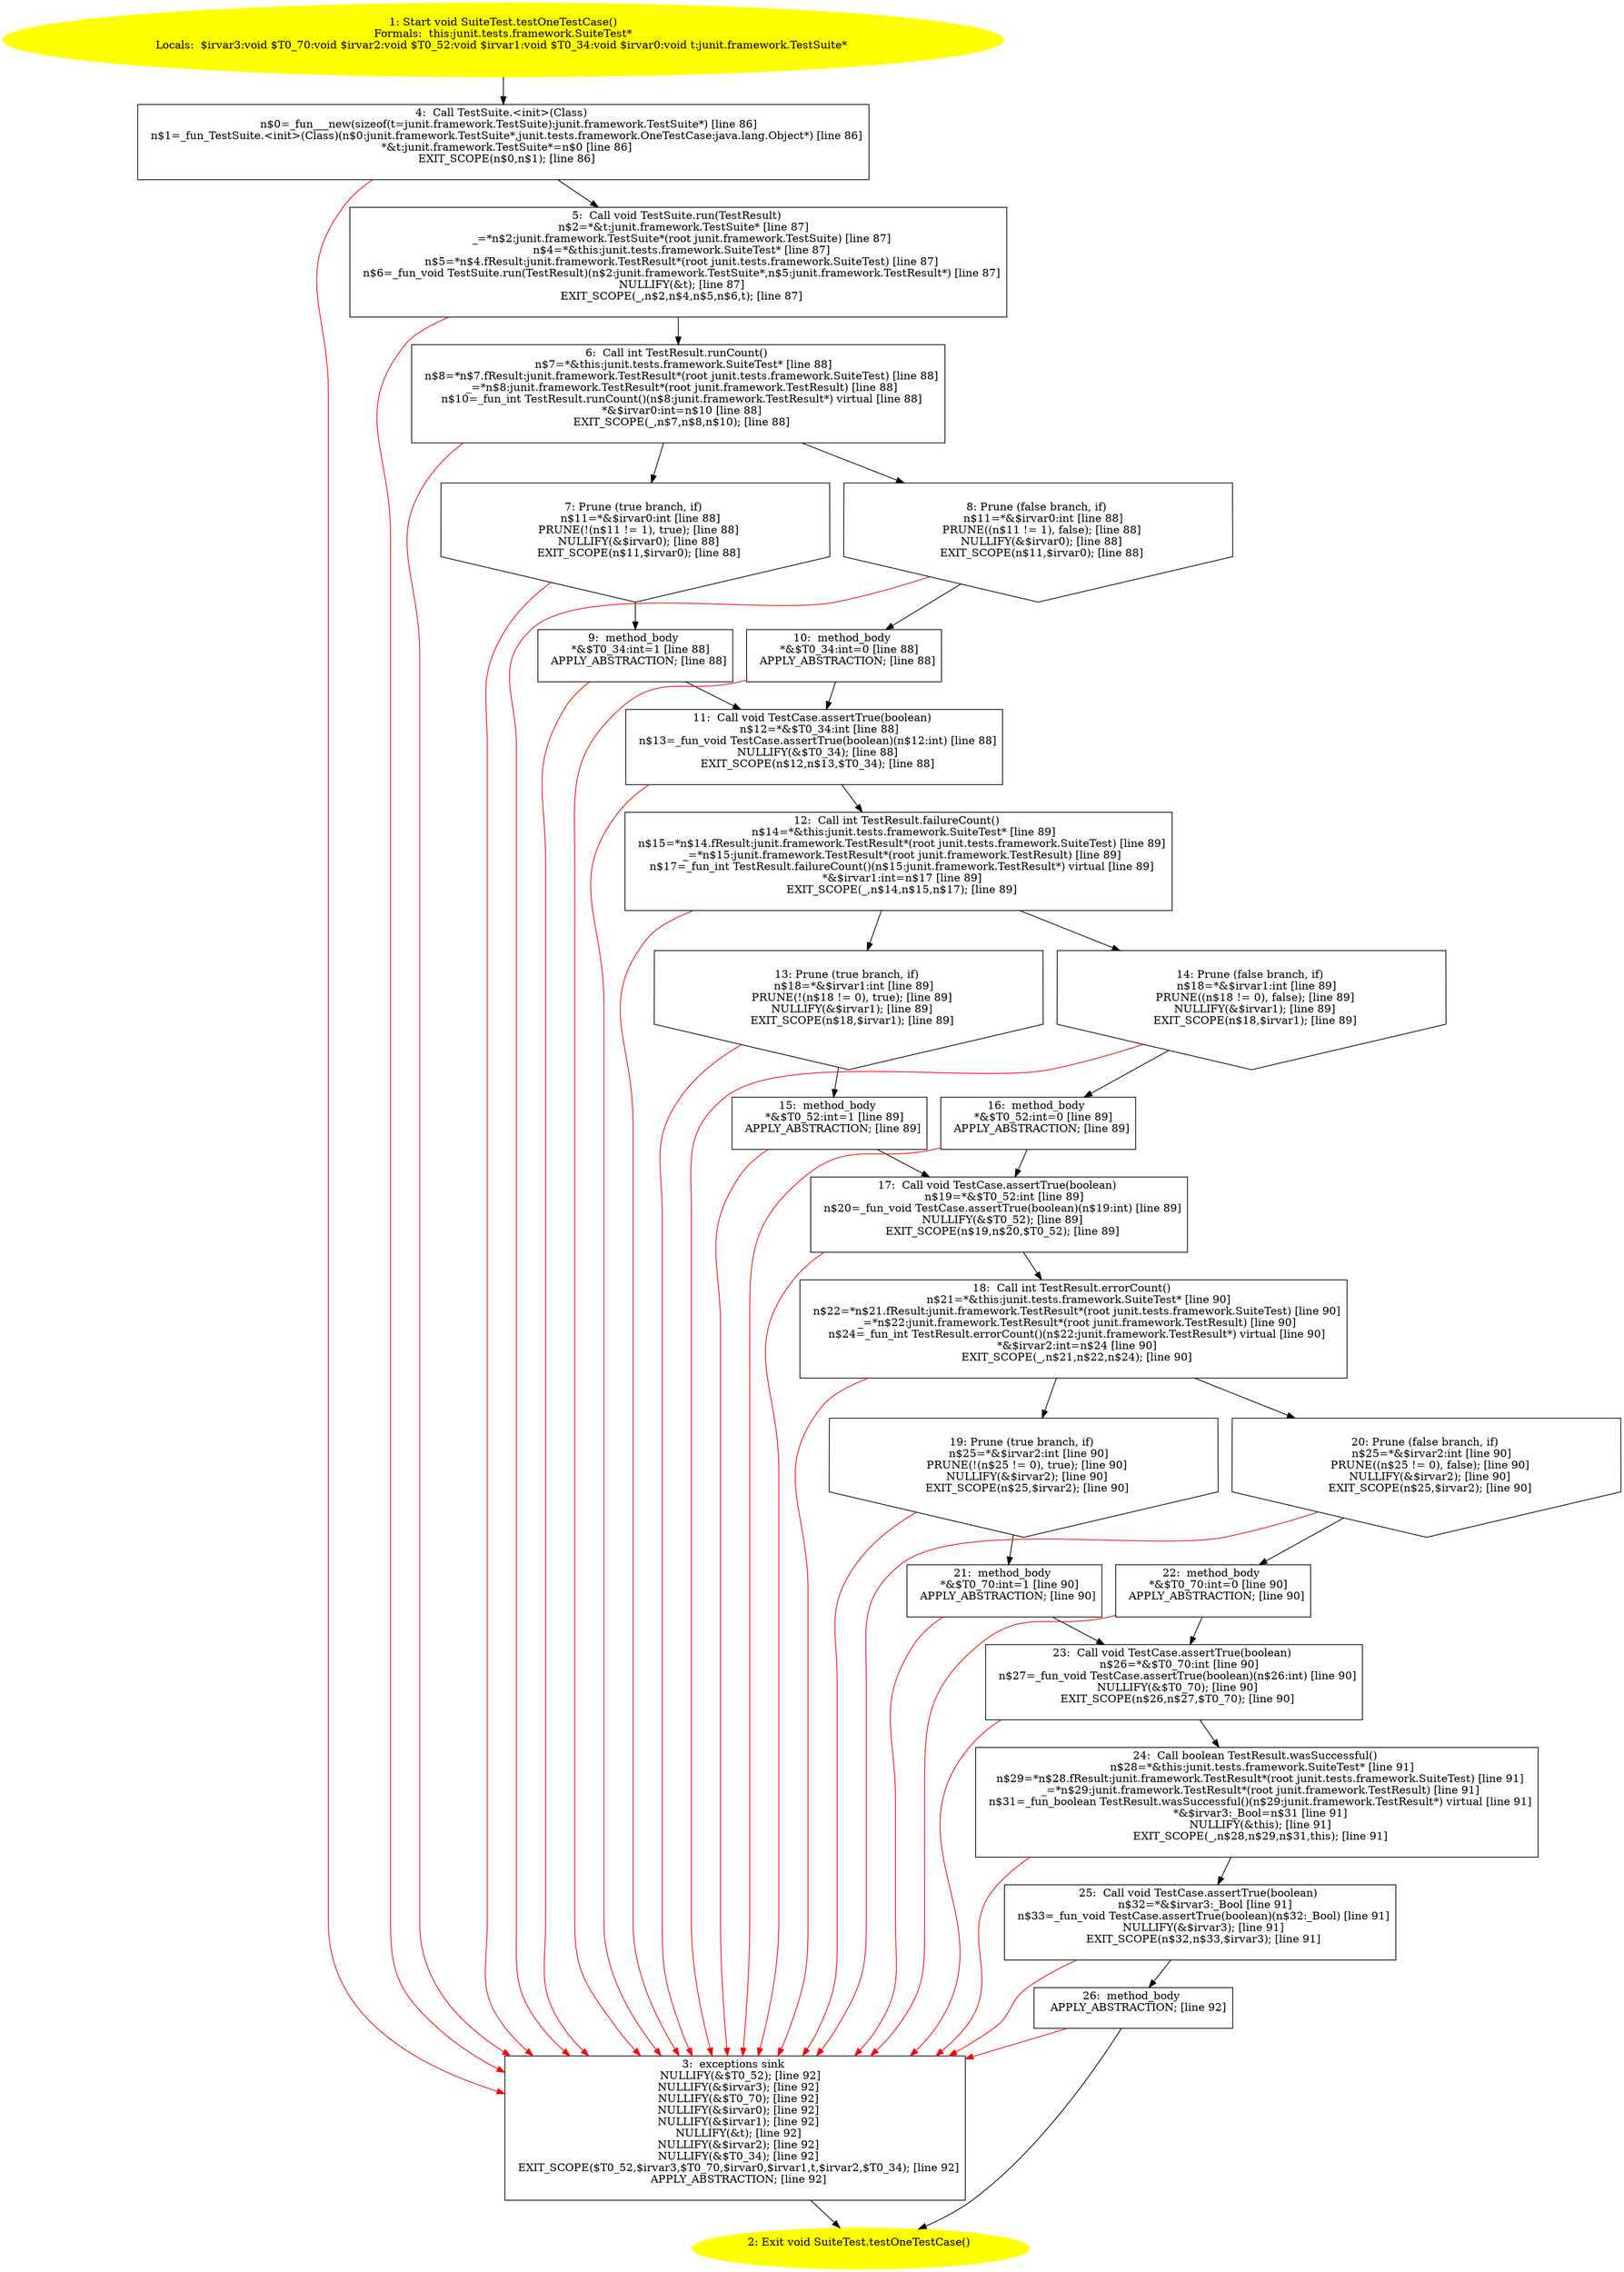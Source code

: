 /* @generated */
digraph cfg {
"junit.tests.framework.SuiteTest.testOneTestCase():void.4896976d1f2ffdc5cb7408f23a22c9f0_1" [label="1: Start void SuiteTest.testOneTestCase()\nFormals:  this:junit.tests.framework.SuiteTest*\nLocals:  $irvar3:void $T0_70:void $irvar2:void $T0_52:void $irvar1:void $T0_34:void $irvar0:void t:junit.framework.TestSuite* \n  " color=yellow style=filled]
	

	 "junit.tests.framework.SuiteTest.testOneTestCase():void.4896976d1f2ffdc5cb7408f23a22c9f0_1" -> "junit.tests.framework.SuiteTest.testOneTestCase():void.4896976d1f2ffdc5cb7408f23a22c9f0_4" ;
"junit.tests.framework.SuiteTest.testOneTestCase():void.4896976d1f2ffdc5cb7408f23a22c9f0_2" [label="2: Exit void SuiteTest.testOneTestCase() \n  " color=yellow style=filled]
	

"junit.tests.framework.SuiteTest.testOneTestCase():void.4896976d1f2ffdc5cb7408f23a22c9f0_3" [label="3:  exceptions sink \n   NULLIFY(&$T0_52); [line 92]\n  NULLIFY(&$irvar3); [line 92]\n  NULLIFY(&$T0_70); [line 92]\n  NULLIFY(&$irvar0); [line 92]\n  NULLIFY(&$irvar1); [line 92]\n  NULLIFY(&t); [line 92]\n  NULLIFY(&$irvar2); [line 92]\n  NULLIFY(&$T0_34); [line 92]\n  EXIT_SCOPE($T0_52,$irvar3,$T0_70,$irvar0,$irvar1,t,$irvar2,$T0_34); [line 92]\n  APPLY_ABSTRACTION; [line 92]\n " shape="box"]
	

	 "junit.tests.framework.SuiteTest.testOneTestCase():void.4896976d1f2ffdc5cb7408f23a22c9f0_3" -> "junit.tests.framework.SuiteTest.testOneTestCase():void.4896976d1f2ffdc5cb7408f23a22c9f0_2" ;
"junit.tests.framework.SuiteTest.testOneTestCase():void.4896976d1f2ffdc5cb7408f23a22c9f0_4" [label="4:  Call TestSuite.<init>(Class) \n   n$0=_fun___new(sizeof(t=junit.framework.TestSuite):junit.framework.TestSuite*) [line 86]\n  n$1=_fun_TestSuite.<init>(Class)(n$0:junit.framework.TestSuite*,junit.tests.framework.OneTestCase:java.lang.Object*) [line 86]\n  *&t:junit.framework.TestSuite*=n$0 [line 86]\n  EXIT_SCOPE(n$0,n$1); [line 86]\n " shape="box"]
	

	 "junit.tests.framework.SuiteTest.testOneTestCase():void.4896976d1f2ffdc5cb7408f23a22c9f0_4" -> "junit.tests.framework.SuiteTest.testOneTestCase():void.4896976d1f2ffdc5cb7408f23a22c9f0_5" ;
	 "junit.tests.framework.SuiteTest.testOneTestCase():void.4896976d1f2ffdc5cb7408f23a22c9f0_4" -> "junit.tests.framework.SuiteTest.testOneTestCase():void.4896976d1f2ffdc5cb7408f23a22c9f0_3" [color="red" ];
"junit.tests.framework.SuiteTest.testOneTestCase():void.4896976d1f2ffdc5cb7408f23a22c9f0_5" [label="5:  Call void TestSuite.run(TestResult) \n   n$2=*&t:junit.framework.TestSuite* [line 87]\n  _=*n$2:junit.framework.TestSuite*(root junit.framework.TestSuite) [line 87]\n  n$4=*&this:junit.tests.framework.SuiteTest* [line 87]\n  n$5=*n$4.fResult:junit.framework.TestResult*(root junit.tests.framework.SuiteTest) [line 87]\n  n$6=_fun_void TestSuite.run(TestResult)(n$2:junit.framework.TestSuite*,n$5:junit.framework.TestResult*) [line 87]\n  NULLIFY(&t); [line 87]\n  EXIT_SCOPE(_,n$2,n$4,n$5,n$6,t); [line 87]\n " shape="box"]
	

	 "junit.tests.framework.SuiteTest.testOneTestCase():void.4896976d1f2ffdc5cb7408f23a22c9f0_5" -> "junit.tests.framework.SuiteTest.testOneTestCase():void.4896976d1f2ffdc5cb7408f23a22c9f0_6" ;
	 "junit.tests.framework.SuiteTest.testOneTestCase():void.4896976d1f2ffdc5cb7408f23a22c9f0_5" -> "junit.tests.framework.SuiteTest.testOneTestCase():void.4896976d1f2ffdc5cb7408f23a22c9f0_3" [color="red" ];
"junit.tests.framework.SuiteTest.testOneTestCase():void.4896976d1f2ffdc5cb7408f23a22c9f0_6" [label="6:  Call int TestResult.runCount() \n   n$7=*&this:junit.tests.framework.SuiteTest* [line 88]\n  n$8=*n$7.fResult:junit.framework.TestResult*(root junit.tests.framework.SuiteTest) [line 88]\n  _=*n$8:junit.framework.TestResult*(root junit.framework.TestResult) [line 88]\n  n$10=_fun_int TestResult.runCount()(n$8:junit.framework.TestResult*) virtual [line 88]\n  *&$irvar0:int=n$10 [line 88]\n  EXIT_SCOPE(_,n$7,n$8,n$10); [line 88]\n " shape="box"]
	

	 "junit.tests.framework.SuiteTest.testOneTestCase():void.4896976d1f2ffdc5cb7408f23a22c9f0_6" -> "junit.tests.framework.SuiteTest.testOneTestCase():void.4896976d1f2ffdc5cb7408f23a22c9f0_7" ;
	 "junit.tests.framework.SuiteTest.testOneTestCase():void.4896976d1f2ffdc5cb7408f23a22c9f0_6" -> "junit.tests.framework.SuiteTest.testOneTestCase():void.4896976d1f2ffdc5cb7408f23a22c9f0_8" ;
	 "junit.tests.framework.SuiteTest.testOneTestCase():void.4896976d1f2ffdc5cb7408f23a22c9f0_6" -> "junit.tests.framework.SuiteTest.testOneTestCase():void.4896976d1f2ffdc5cb7408f23a22c9f0_3" [color="red" ];
"junit.tests.framework.SuiteTest.testOneTestCase():void.4896976d1f2ffdc5cb7408f23a22c9f0_7" [label="7: Prune (true branch, if) \n   n$11=*&$irvar0:int [line 88]\n  PRUNE(!(n$11 != 1), true); [line 88]\n  NULLIFY(&$irvar0); [line 88]\n  EXIT_SCOPE(n$11,$irvar0); [line 88]\n " shape="invhouse"]
	

	 "junit.tests.framework.SuiteTest.testOneTestCase():void.4896976d1f2ffdc5cb7408f23a22c9f0_7" -> "junit.tests.framework.SuiteTest.testOneTestCase():void.4896976d1f2ffdc5cb7408f23a22c9f0_9" ;
	 "junit.tests.framework.SuiteTest.testOneTestCase():void.4896976d1f2ffdc5cb7408f23a22c9f0_7" -> "junit.tests.framework.SuiteTest.testOneTestCase():void.4896976d1f2ffdc5cb7408f23a22c9f0_3" [color="red" ];
"junit.tests.framework.SuiteTest.testOneTestCase():void.4896976d1f2ffdc5cb7408f23a22c9f0_8" [label="8: Prune (false branch, if) \n   n$11=*&$irvar0:int [line 88]\n  PRUNE((n$11 != 1), false); [line 88]\n  NULLIFY(&$irvar0); [line 88]\n  EXIT_SCOPE(n$11,$irvar0); [line 88]\n " shape="invhouse"]
	

	 "junit.tests.framework.SuiteTest.testOneTestCase():void.4896976d1f2ffdc5cb7408f23a22c9f0_8" -> "junit.tests.framework.SuiteTest.testOneTestCase():void.4896976d1f2ffdc5cb7408f23a22c9f0_10" ;
	 "junit.tests.framework.SuiteTest.testOneTestCase():void.4896976d1f2ffdc5cb7408f23a22c9f0_8" -> "junit.tests.framework.SuiteTest.testOneTestCase():void.4896976d1f2ffdc5cb7408f23a22c9f0_3" [color="red" ];
"junit.tests.framework.SuiteTest.testOneTestCase():void.4896976d1f2ffdc5cb7408f23a22c9f0_9" [label="9:  method_body \n   *&$T0_34:int=1 [line 88]\n  APPLY_ABSTRACTION; [line 88]\n " shape="box"]
	

	 "junit.tests.framework.SuiteTest.testOneTestCase():void.4896976d1f2ffdc5cb7408f23a22c9f0_9" -> "junit.tests.framework.SuiteTest.testOneTestCase():void.4896976d1f2ffdc5cb7408f23a22c9f0_11" ;
	 "junit.tests.framework.SuiteTest.testOneTestCase():void.4896976d1f2ffdc5cb7408f23a22c9f0_9" -> "junit.tests.framework.SuiteTest.testOneTestCase():void.4896976d1f2ffdc5cb7408f23a22c9f0_3" [color="red" ];
"junit.tests.framework.SuiteTest.testOneTestCase():void.4896976d1f2ffdc5cb7408f23a22c9f0_10" [label="10:  method_body \n   *&$T0_34:int=0 [line 88]\n  APPLY_ABSTRACTION; [line 88]\n " shape="box"]
	

	 "junit.tests.framework.SuiteTest.testOneTestCase():void.4896976d1f2ffdc5cb7408f23a22c9f0_10" -> "junit.tests.framework.SuiteTest.testOneTestCase():void.4896976d1f2ffdc5cb7408f23a22c9f0_11" ;
	 "junit.tests.framework.SuiteTest.testOneTestCase():void.4896976d1f2ffdc5cb7408f23a22c9f0_10" -> "junit.tests.framework.SuiteTest.testOneTestCase():void.4896976d1f2ffdc5cb7408f23a22c9f0_3" [color="red" ];
"junit.tests.framework.SuiteTest.testOneTestCase():void.4896976d1f2ffdc5cb7408f23a22c9f0_11" [label="11:  Call void TestCase.assertTrue(boolean) \n   n$12=*&$T0_34:int [line 88]\n  n$13=_fun_void TestCase.assertTrue(boolean)(n$12:int) [line 88]\n  NULLIFY(&$T0_34); [line 88]\n  EXIT_SCOPE(n$12,n$13,$T0_34); [line 88]\n " shape="box"]
	

	 "junit.tests.framework.SuiteTest.testOneTestCase():void.4896976d1f2ffdc5cb7408f23a22c9f0_11" -> "junit.tests.framework.SuiteTest.testOneTestCase():void.4896976d1f2ffdc5cb7408f23a22c9f0_12" ;
	 "junit.tests.framework.SuiteTest.testOneTestCase():void.4896976d1f2ffdc5cb7408f23a22c9f0_11" -> "junit.tests.framework.SuiteTest.testOneTestCase():void.4896976d1f2ffdc5cb7408f23a22c9f0_3" [color="red" ];
"junit.tests.framework.SuiteTest.testOneTestCase():void.4896976d1f2ffdc5cb7408f23a22c9f0_12" [label="12:  Call int TestResult.failureCount() \n   n$14=*&this:junit.tests.framework.SuiteTest* [line 89]\n  n$15=*n$14.fResult:junit.framework.TestResult*(root junit.tests.framework.SuiteTest) [line 89]\n  _=*n$15:junit.framework.TestResult*(root junit.framework.TestResult) [line 89]\n  n$17=_fun_int TestResult.failureCount()(n$15:junit.framework.TestResult*) virtual [line 89]\n  *&$irvar1:int=n$17 [line 89]\n  EXIT_SCOPE(_,n$14,n$15,n$17); [line 89]\n " shape="box"]
	

	 "junit.tests.framework.SuiteTest.testOneTestCase():void.4896976d1f2ffdc5cb7408f23a22c9f0_12" -> "junit.tests.framework.SuiteTest.testOneTestCase():void.4896976d1f2ffdc5cb7408f23a22c9f0_13" ;
	 "junit.tests.framework.SuiteTest.testOneTestCase():void.4896976d1f2ffdc5cb7408f23a22c9f0_12" -> "junit.tests.framework.SuiteTest.testOneTestCase():void.4896976d1f2ffdc5cb7408f23a22c9f0_14" ;
	 "junit.tests.framework.SuiteTest.testOneTestCase():void.4896976d1f2ffdc5cb7408f23a22c9f0_12" -> "junit.tests.framework.SuiteTest.testOneTestCase():void.4896976d1f2ffdc5cb7408f23a22c9f0_3" [color="red" ];
"junit.tests.framework.SuiteTest.testOneTestCase():void.4896976d1f2ffdc5cb7408f23a22c9f0_13" [label="13: Prune (true branch, if) \n   n$18=*&$irvar1:int [line 89]\n  PRUNE(!(n$18 != 0), true); [line 89]\n  NULLIFY(&$irvar1); [line 89]\n  EXIT_SCOPE(n$18,$irvar1); [line 89]\n " shape="invhouse"]
	

	 "junit.tests.framework.SuiteTest.testOneTestCase():void.4896976d1f2ffdc5cb7408f23a22c9f0_13" -> "junit.tests.framework.SuiteTest.testOneTestCase():void.4896976d1f2ffdc5cb7408f23a22c9f0_15" ;
	 "junit.tests.framework.SuiteTest.testOneTestCase():void.4896976d1f2ffdc5cb7408f23a22c9f0_13" -> "junit.tests.framework.SuiteTest.testOneTestCase():void.4896976d1f2ffdc5cb7408f23a22c9f0_3" [color="red" ];
"junit.tests.framework.SuiteTest.testOneTestCase():void.4896976d1f2ffdc5cb7408f23a22c9f0_14" [label="14: Prune (false branch, if) \n   n$18=*&$irvar1:int [line 89]\n  PRUNE((n$18 != 0), false); [line 89]\n  NULLIFY(&$irvar1); [line 89]\n  EXIT_SCOPE(n$18,$irvar1); [line 89]\n " shape="invhouse"]
	

	 "junit.tests.framework.SuiteTest.testOneTestCase():void.4896976d1f2ffdc5cb7408f23a22c9f0_14" -> "junit.tests.framework.SuiteTest.testOneTestCase():void.4896976d1f2ffdc5cb7408f23a22c9f0_16" ;
	 "junit.tests.framework.SuiteTest.testOneTestCase():void.4896976d1f2ffdc5cb7408f23a22c9f0_14" -> "junit.tests.framework.SuiteTest.testOneTestCase():void.4896976d1f2ffdc5cb7408f23a22c9f0_3" [color="red" ];
"junit.tests.framework.SuiteTest.testOneTestCase():void.4896976d1f2ffdc5cb7408f23a22c9f0_15" [label="15:  method_body \n   *&$T0_52:int=1 [line 89]\n  APPLY_ABSTRACTION; [line 89]\n " shape="box"]
	

	 "junit.tests.framework.SuiteTest.testOneTestCase():void.4896976d1f2ffdc5cb7408f23a22c9f0_15" -> "junit.tests.framework.SuiteTest.testOneTestCase():void.4896976d1f2ffdc5cb7408f23a22c9f0_17" ;
	 "junit.tests.framework.SuiteTest.testOneTestCase():void.4896976d1f2ffdc5cb7408f23a22c9f0_15" -> "junit.tests.framework.SuiteTest.testOneTestCase():void.4896976d1f2ffdc5cb7408f23a22c9f0_3" [color="red" ];
"junit.tests.framework.SuiteTest.testOneTestCase():void.4896976d1f2ffdc5cb7408f23a22c9f0_16" [label="16:  method_body \n   *&$T0_52:int=0 [line 89]\n  APPLY_ABSTRACTION; [line 89]\n " shape="box"]
	

	 "junit.tests.framework.SuiteTest.testOneTestCase():void.4896976d1f2ffdc5cb7408f23a22c9f0_16" -> "junit.tests.framework.SuiteTest.testOneTestCase():void.4896976d1f2ffdc5cb7408f23a22c9f0_17" ;
	 "junit.tests.framework.SuiteTest.testOneTestCase():void.4896976d1f2ffdc5cb7408f23a22c9f0_16" -> "junit.tests.framework.SuiteTest.testOneTestCase():void.4896976d1f2ffdc5cb7408f23a22c9f0_3" [color="red" ];
"junit.tests.framework.SuiteTest.testOneTestCase():void.4896976d1f2ffdc5cb7408f23a22c9f0_17" [label="17:  Call void TestCase.assertTrue(boolean) \n   n$19=*&$T0_52:int [line 89]\n  n$20=_fun_void TestCase.assertTrue(boolean)(n$19:int) [line 89]\n  NULLIFY(&$T0_52); [line 89]\n  EXIT_SCOPE(n$19,n$20,$T0_52); [line 89]\n " shape="box"]
	

	 "junit.tests.framework.SuiteTest.testOneTestCase():void.4896976d1f2ffdc5cb7408f23a22c9f0_17" -> "junit.tests.framework.SuiteTest.testOneTestCase():void.4896976d1f2ffdc5cb7408f23a22c9f0_18" ;
	 "junit.tests.framework.SuiteTest.testOneTestCase():void.4896976d1f2ffdc5cb7408f23a22c9f0_17" -> "junit.tests.framework.SuiteTest.testOneTestCase():void.4896976d1f2ffdc5cb7408f23a22c9f0_3" [color="red" ];
"junit.tests.framework.SuiteTest.testOneTestCase():void.4896976d1f2ffdc5cb7408f23a22c9f0_18" [label="18:  Call int TestResult.errorCount() \n   n$21=*&this:junit.tests.framework.SuiteTest* [line 90]\n  n$22=*n$21.fResult:junit.framework.TestResult*(root junit.tests.framework.SuiteTest) [line 90]\n  _=*n$22:junit.framework.TestResult*(root junit.framework.TestResult) [line 90]\n  n$24=_fun_int TestResult.errorCount()(n$22:junit.framework.TestResult*) virtual [line 90]\n  *&$irvar2:int=n$24 [line 90]\n  EXIT_SCOPE(_,n$21,n$22,n$24); [line 90]\n " shape="box"]
	

	 "junit.tests.framework.SuiteTest.testOneTestCase():void.4896976d1f2ffdc5cb7408f23a22c9f0_18" -> "junit.tests.framework.SuiteTest.testOneTestCase():void.4896976d1f2ffdc5cb7408f23a22c9f0_19" ;
	 "junit.tests.framework.SuiteTest.testOneTestCase():void.4896976d1f2ffdc5cb7408f23a22c9f0_18" -> "junit.tests.framework.SuiteTest.testOneTestCase():void.4896976d1f2ffdc5cb7408f23a22c9f0_20" ;
	 "junit.tests.framework.SuiteTest.testOneTestCase():void.4896976d1f2ffdc5cb7408f23a22c9f0_18" -> "junit.tests.framework.SuiteTest.testOneTestCase():void.4896976d1f2ffdc5cb7408f23a22c9f0_3" [color="red" ];
"junit.tests.framework.SuiteTest.testOneTestCase():void.4896976d1f2ffdc5cb7408f23a22c9f0_19" [label="19: Prune (true branch, if) \n   n$25=*&$irvar2:int [line 90]\n  PRUNE(!(n$25 != 0), true); [line 90]\n  NULLIFY(&$irvar2); [line 90]\n  EXIT_SCOPE(n$25,$irvar2); [line 90]\n " shape="invhouse"]
	

	 "junit.tests.framework.SuiteTest.testOneTestCase():void.4896976d1f2ffdc5cb7408f23a22c9f0_19" -> "junit.tests.framework.SuiteTest.testOneTestCase():void.4896976d1f2ffdc5cb7408f23a22c9f0_21" ;
	 "junit.tests.framework.SuiteTest.testOneTestCase():void.4896976d1f2ffdc5cb7408f23a22c9f0_19" -> "junit.tests.framework.SuiteTest.testOneTestCase():void.4896976d1f2ffdc5cb7408f23a22c9f0_3" [color="red" ];
"junit.tests.framework.SuiteTest.testOneTestCase():void.4896976d1f2ffdc5cb7408f23a22c9f0_20" [label="20: Prune (false branch, if) \n   n$25=*&$irvar2:int [line 90]\n  PRUNE((n$25 != 0), false); [line 90]\n  NULLIFY(&$irvar2); [line 90]\n  EXIT_SCOPE(n$25,$irvar2); [line 90]\n " shape="invhouse"]
	

	 "junit.tests.framework.SuiteTest.testOneTestCase():void.4896976d1f2ffdc5cb7408f23a22c9f0_20" -> "junit.tests.framework.SuiteTest.testOneTestCase():void.4896976d1f2ffdc5cb7408f23a22c9f0_22" ;
	 "junit.tests.framework.SuiteTest.testOneTestCase():void.4896976d1f2ffdc5cb7408f23a22c9f0_20" -> "junit.tests.framework.SuiteTest.testOneTestCase():void.4896976d1f2ffdc5cb7408f23a22c9f0_3" [color="red" ];
"junit.tests.framework.SuiteTest.testOneTestCase():void.4896976d1f2ffdc5cb7408f23a22c9f0_21" [label="21:  method_body \n   *&$T0_70:int=1 [line 90]\n  APPLY_ABSTRACTION; [line 90]\n " shape="box"]
	

	 "junit.tests.framework.SuiteTest.testOneTestCase():void.4896976d1f2ffdc5cb7408f23a22c9f0_21" -> "junit.tests.framework.SuiteTest.testOneTestCase():void.4896976d1f2ffdc5cb7408f23a22c9f0_23" ;
	 "junit.tests.framework.SuiteTest.testOneTestCase():void.4896976d1f2ffdc5cb7408f23a22c9f0_21" -> "junit.tests.framework.SuiteTest.testOneTestCase():void.4896976d1f2ffdc5cb7408f23a22c9f0_3" [color="red" ];
"junit.tests.framework.SuiteTest.testOneTestCase():void.4896976d1f2ffdc5cb7408f23a22c9f0_22" [label="22:  method_body \n   *&$T0_70:int=0 [line 90]\n  APPLY_ABSTRACTION; [line 90]\n " shape="box"]
	

	 "junit.tests.framework.SuiteTest.testOneTestCase():void.4896976d1f2ffdc5cb7408f23a22c9f0_22" -> "junit.tests.framework.SuiteTest.testOneTestCase():void.4896976d1f2ffdc5cb7408f23a22c9f0_23" ;
	 "junit.tests.framework.SuiteTest.testOneTestCase():void.4896976d1f2ffdc5cb7408f23a22c9f0_22" -> "junit.tests.framework.SuiteTest.testOneTestCase():void.4896976d1f2ffdc5cb7408f23a22c9f0_3" [color="red" ];
"junit.tests.framework.SuiteTest.testOneTestCase():void.4896976d1f2ffdc5cb7408f23a22c9f0_23" [label="23:  Call void TestCase.assertTrue(boolean) \n   n$26=*&$T0_70:int [line 90]\n  n$27=_fun_void TestCase.assertTrue(boolean)(n$26:int) [line 90]\n  NULLIFY(&$T0_70); [line 90]\n  EXIT_SCOPE(n$26,n$27,$T0_70); [line 90]\n " shape="box"]
	

	 "junit.tests.framework.SuiteTest.testOneTestCase():void.4896976d1f2ffdc5cb7408f23a22c9f0_23" -> "junit.tests.framework.SuiteTest.testOneTestCase():void.4896976d1f2ffdc5cb7408f23a22c9f0_24" ;
	 "junit.tests.framework.SuiteTest.testOneTestCase():void.4896976d1f2ffdc5cb7408f23a22c9f0_23" -> "junit.tests.framework.SuiteTest.testOneTestCase():void.4896976d1f2ffdc5cb7408f23a22c9f0_3" [color="red" ];
"junit.tests.framework.SuiteTest.testOneTestCase():void.4896976d1f2ffdc5cb7408f23a22c9f0_24" [label="24:  Call boolean TestResult.wasSuccessful() \n   n$28=*&this:junit.tests.framework.SuiteTest* [line 91]\n  n$29=*n$28.fResult:junit.framework.TestResult*(root junit.tests.framework.SuiteTest) [line 91]\n  _=*n$29:junit.framework.TestResult*(root junit.framework.TestResult) [line 91]\n  n$31=_fun_boolean TestResult.wasSuccessful()(n$29:junit.framework.TestResult*) virtual [line 91]\n  *&$irvar3:_Bool=n$31 [line 91]\n  NULLIFY(&this); [line 91]\n  EXIT_SCOPE(_,n$28,n$29,n$31,this); [line 91]\n " shape="box"]
	

	 "junit.tests.framework.SuiteTest.testOneTestCase():void.4896976d1f2ffdc5cb7408f23a22c9f0_24" -> "junit.tests.framework.SuiteTest.testOneTestCase():void.4896976d1f2ffdc5cb7408f23a22c9f0_25" ;
	 "junit.tests.framework.SuiteTest.testOneTestCase():void.4896976d1f2ffdc5cb7408f23a22c9f0_24" -> "junit.tests.framework.SuiteTest.testOneTestCase():void.4896976d1f2ffdc5cb7408f23a22c9f0_3" [color="red" ];
"junit.tests.framework.SuiteTest.testOneTestCase():void.4896976d1f2ffdc5cb7408f23a22c9f0_25" [label="25:  Call void TestCase.assertTrue(boolean) \n   n$32=*&$irvar3:_Bool [line 91]\n  n$33=_fun_void TestCase.assertTrue(boolean)(n$32:_Bool) [line 91]\n  NULLIFY(&$irvar3); [line 91]\n  EXIT_SCOPE(n$32,n$33,$irvar3); [line 91]\n " shape="box"]
	

	 "junit.tests.framework.SuiteTest.testOneTestCase():void.4896976d1f2ffdc5cb7408f23a22c9f0_25" -> "junit.tests.framework.SuiteTest.testOneTestCase():void.4896976d1f2ffdc5cb7408f23a22c9f0_26" ;
	 "junit.tests.framework.SuiteTest.testOneTestCase():void.4896976d1f2ffdc5cb7408f23a22c9f0_25" -> "junit.tests.framework.SuiteTest.testOneTestCase():void.4896976d1f2ffdc5cb7408f23a22c9f0_3" [color="red" ];
"junit.tests.framework.SuiteTest.testOneTestCase():void.4896976d1f2ffdc5cb7408f23a22c9f0_26" [label="26:  method_body \n   APPLY_ABSTRACTION; [line 92]\n " shape="box"]
	

	 "junit.tests.framework.SuiteTest.testOneTestCase():void.4896976d1f2ffdc5cb7408f23a22c9f0_26" -> "junit.tests.framework.SuiteTest.testOneTestCase():void.4896976d1f2ffdc5cb7408f23a22c9f0_2" ;
	 "junit.tests.framework.SuiteTest.testOneTestCase():void.4896976d1f2ffdc5cb7408f23a22c9f0_26" -> "junit.tests.framework.SuiteTest.testOneTestCase():void.4896976d1f2ffdc5cb7408f23a22c9f0_3" [color="red" ];
}
